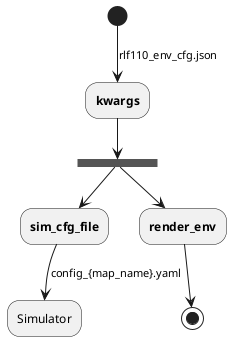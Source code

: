 @startuml

(*) -->[rlf110_env_cfg.json] "**kwargs**"
--> ===B1===
--> "**sim_cfg_file**"

-->[config_{map_name}.yaml] "Simulator"
===B1=== --> "**render_env**"

--> (*)

@enduml





